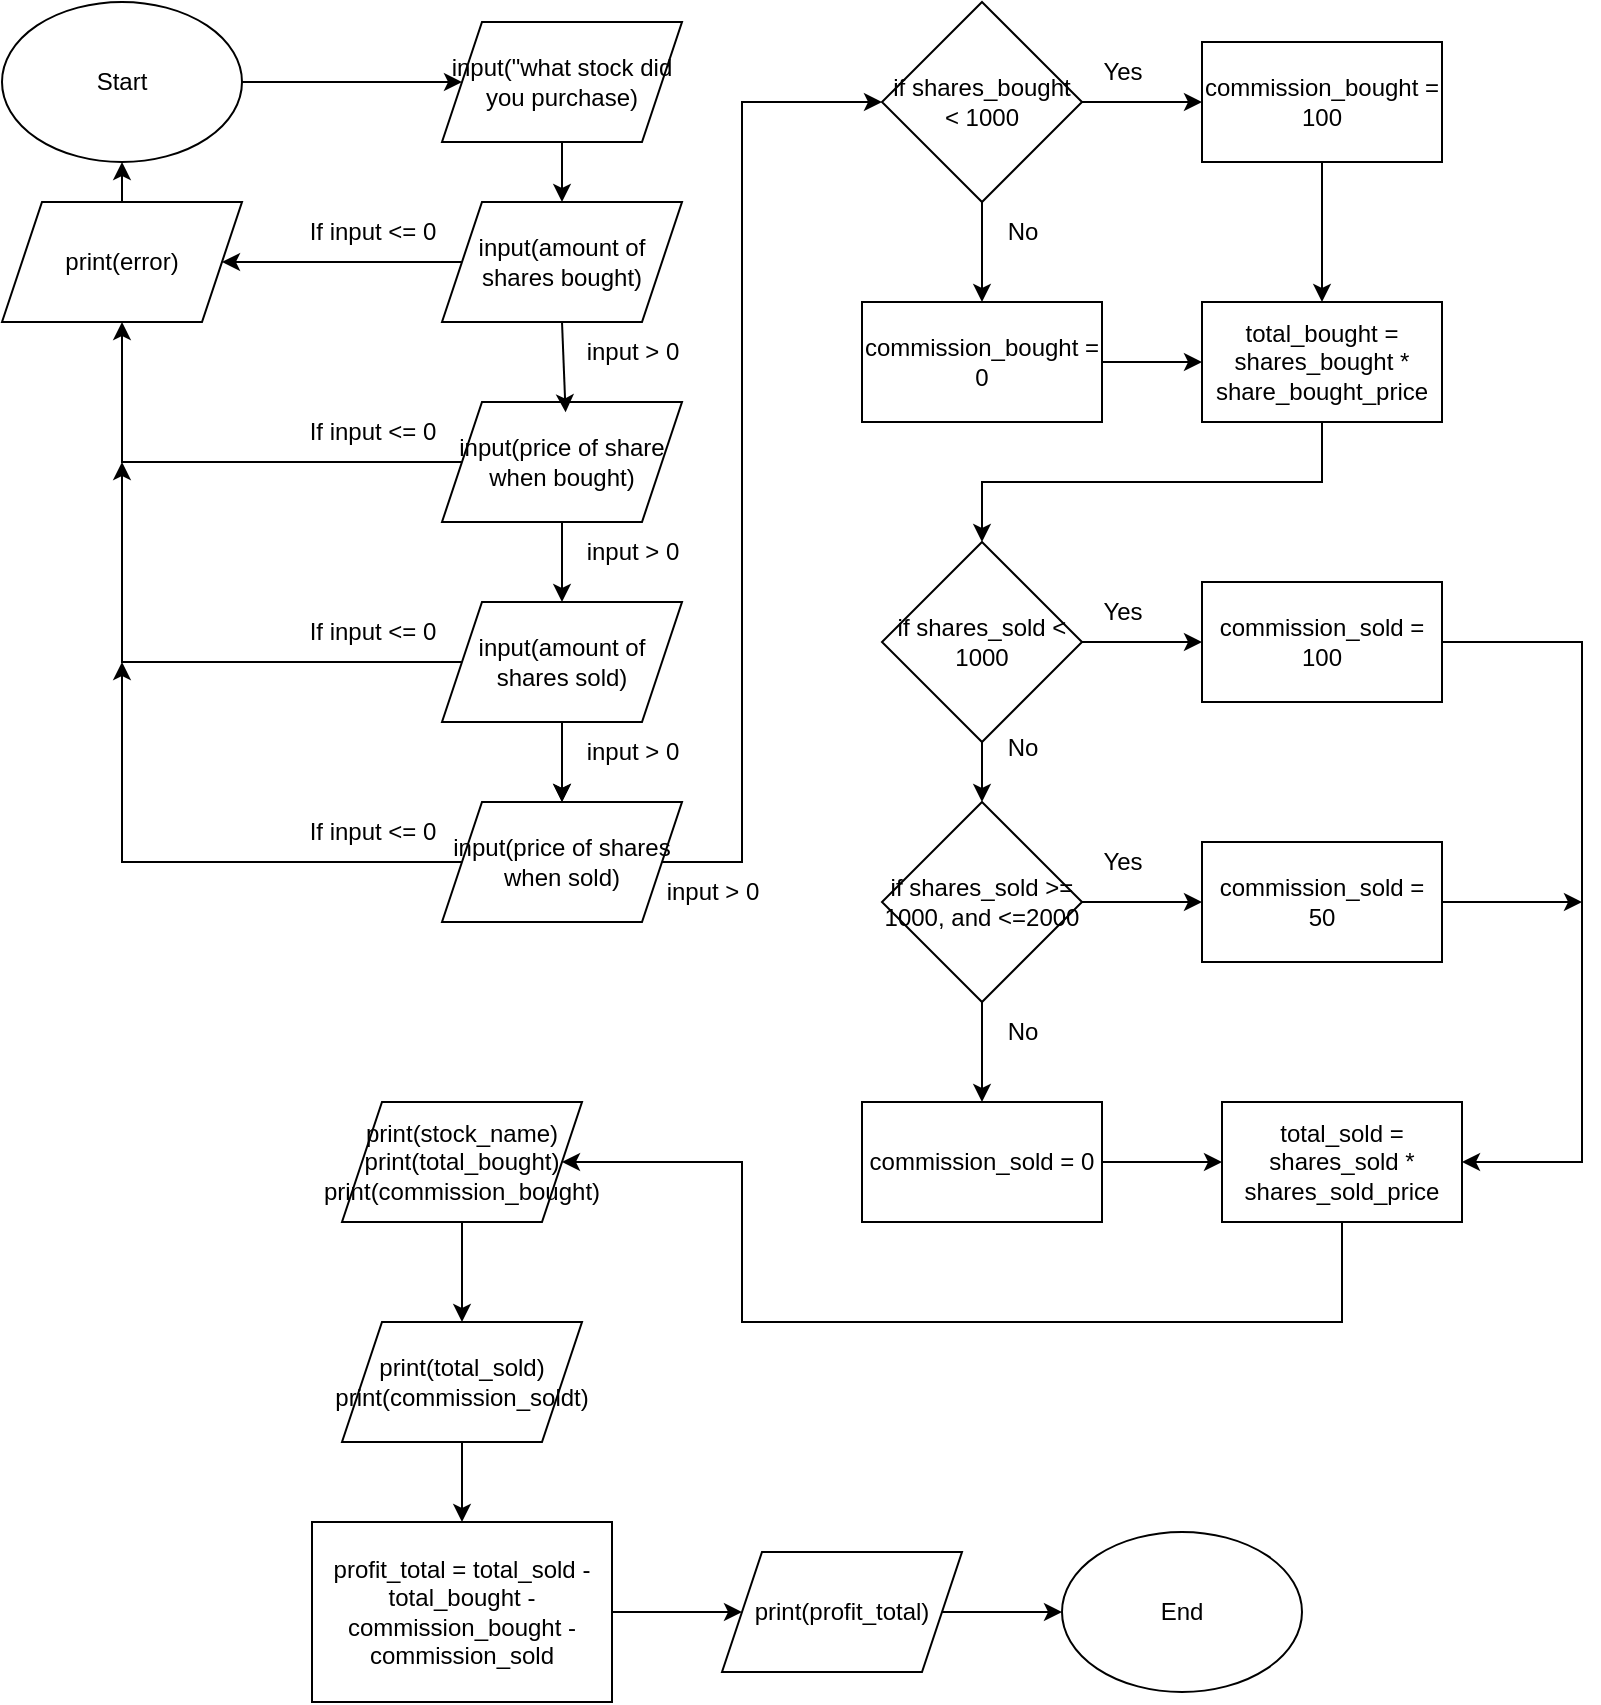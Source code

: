 <mxfile version="24.4.6" type="onedrive">
  <diagram id="C5RBs43oDa-KdzZeNtuy" name="Page-1">
    <mxGraphModel grid="1" page="1" gridSize="10" guides="1" tooltips="1" connect="1" arrows="1" fold="1" pageScale="1" pageWidth="827" pageHeight="1169" math="0" shadow="0">
      <root>
        <mxCell id="WIyWlLk6GJQsqaUBKTNV-0" />
        <mxCell id="WIyWlLk6GJQsqaUBKTNV-1" parent="WIyWlLk6GJQsqaUBKTNV-0" />
        <mxCell id="5Ky76i-Am9NvMuu6Rwp7-0" value="input(&quot;what stock did you purchase)" style="shape=parallelogram;perimeter=parallelogramPerimeter;whiteSpace=wrap;html=1;fixedSize=1;" vertex="1" parent="WIyWlLk6GJQsqaUBKTNV-1">
          <mxGeometry x="-607" y="10" width="120" height="60" as="geometry" />
        </mxCell>
        <mxCell id="5Ky76i-Am9NvMuu6Rwp7-1" value="input(amount of shares bought)" style="shape=parallelogram;perimeter=parallelogramPerimeter;whiteSpace=wrap;html=1;fixedSize=1;" vertex="1" parent="WIyWlLk6GJQsqaUBKTNV-1">
          <mxGeometry x="-607" y="100" width="120" height="60" as="geometry" />
        </mxCell>
        <mxCell id="5Ky76i-Am9NvMuu6Rwp7-2" value="input(price of share when bought)" style="shape=parallelogram;perimeter=parallelogramPerimeter;whiteSpace=wrap;html=1;fixedSize=1;" vertex="1" parent="WIyWlLk6GJQsqaUBKTNV-1">
          <mxGeometry x="-607" y="200" width="120" height="60" as="geometry" />
        </mxCell>
        <mxCell id="5Ky76i-Am9NvMuu6Rwp7-5" value="" style="endArrow=classic;html=1;rounded=0;exitX=0.5;exitY=1;exitDx=0;exitDy=0;" edge="1" parent="WIyWlLk6GJQsqaUBKTNV-1" source="5Ky76i-Am9NvMuu6Rwp7-0" target="5Ky76i-Am9NvMuu6Rwp7-1">
          <mxGeometry width="50" height="50" relative="1" as="geometry">
            <mxPoint x="-547" y="310" as="sourcePoint" />
            <mxPoint x="-537" y="100" as="targetPoint" />
          </mxGeometry>
        </mxCell>
        <mxCell id="5Ky76i-Am9NvMuu6Rwp7-6" value="" style="endArrow=classic;html=1;rounded=0;exitX=0.5;exitY=1;exitDx=0;exitDy=0;entryX=0.515;entryY=0.086;entryDx=0;entryDy=0;entryPerimeter=0;" edge="1" parent="WIyWlLk6GJQsqaUBKTNV-1" source="5Ky76i-Am9NvMuu6Rwp7-1" target="5Ky76i-Am9NvMuu6Rwp7-2">
          <mxGeometry width="50" height="50" relative="1" as="geometry">
            <mxPoint x="-567" y="200" as="sourcePoint" />
            <mxPoint x="-517" y="150" as="targetPoint" />
          </mxGeometry>
        </mxCell>
        <mxCell id="5Ky76i-Am9NvMuu6Rwp7-9" value="if shares_bought &amp;lt; 1000" style="rhombus;whiteSpace=wrap;html=1;" vertex="1" parent="WIyWlLk6GJQsqaUBKTNV-1">
          <mxGeometry x="-387" width="100" height="100" as="geometry" />
        </mxCell>
        <mxCell id="5Ky76i-Am9NvMuu6Rwp7-11" value="No" style="text;html=1;align=center;verticalAlign=middle;resizable=0;points=[];autosize=1;strokeColor=none;fillColor=none;" vertex="1" parent="WIyWlLk6GJQsqaUBKTNV-1">
          <mxGeometry x="-337" y="100" width="40" height="30" as="geometry" />
        </mxCell>
        <mxCell id="5Ky76i-Am9NvMuu6Rwp7-15" value="commission_bought = 100" style="rounded=0;whiteSpace=wrap;html=1;" vertex="1" parent="WIyWlLk6GJQsqaUBKTNV-1">
          <mxGeometry x="-227" y="20" width="120" height="60" as="geometry" />
        </mxCell>
        <mxCell id="5Ky76i-Am9NvMuu6Rwp7-18" value="commission_bought = 0" style="rounded=0;whiteSpace=wrap;html=1;" vertex="1" parent="WIyWlLk6GJQsqaUBKTNV-1">
          <mxGeometry x="-397" y="150" width="120" height="60" as="geometry" />
        </mxCell>
        <mxCell id="5Ky76i-Am9NvMuu6Rwp7-19" value="" style="endArrow=classic;html=1;rounded=0;entryX=0;entryY=0.5;entryDx=0;entryDy=0;exitX=1;exitY=0.5;exitDx=0;exitDy=0;" edge="1" parent="WIyWlLk6GJQsqaUBKTNV-1" source="5Ky76i-Am9NvMuu6Rwp7-9" target="5Ky76i-Am9NvMuu6Rwp7-15">
          <mxGeometry width="50" height="50" relative="1" as="geometry">
            <mxPoint x="-247" y="35" as="sourcePoint" />
            <mxPoint x="-307" y="100" as="targetPoint" />
          </mxGeometry>
        </mxCell>
        <mxCell id="5Ky76i-Am9NvMuu6Rwp7-20" value="" style="endArrow=classic;html=1;rounded=0;exitX=0.5;exitY=1;exitDx=0;exitDy=0;entryX=0.5;entryY=0;entryDx=0;entryDy=0;" edge="1" parent="WIyWlLk6GJQsqaUBKTNV-1" source="5Ky76i-Am9NvMuu6Rwp7-9" target="5Ky76i-Am9NvMuu6Rwp7-18">
          <mxGeometry width="50" height="50" relative="1" as="geometry">
            <mxPoint x="-327" y="150" as="sourcePoint" />
            <mxPoint x="-277" y="100" as="targetPoint" />
          </mxGeometry>
        </mxCell>
        <mxCell id="5Ky76i-Am9NvMuu6Rwp7-21" value="" style="endArrow=classic;html=1;rounded=0;exitX=1;exitY=0.5;exitDx=0;exitDy=0;entryX=0;entryY=0.5;entryDx=0;entryDy=0;" edge="1" parent="WIyWlLk6GJQsqaUBKTNV-1" source="5Ky76i-Am9NvMuu6Rwp7-57" target="5Ky76i-Am9NvMuu6Rwp7-9">
          <mxGeometry width="50" height="50" relative="1" as="geometry">
            <mxPoint x="-547.0" y="360" as="sourcePoint" />
            <mxPoint x="-487" y="490" as="targetPoint" />
            <Array as="points">
              <mxPoint x="-457" y="430" />
              <mxPoint x="-457" y="50" />
            </Array>
          </mxGeometry>
        </mxCell>
        <mxCell id="5Ky76i-Am9NvMuu6Rwp7-22" value="Start" style="ellipse;whiteSpace=wrap;html=1;" vertex="1" parent="WIyWlLk6GJQsqaUBKTNV-1">
          <mxGeometry x="-827" width="120" height="80" as="geometry" />
        </mxCell>
        <mxCell id="5Ky76i-Am9NvMuu6Rwp7-23" value="" style="endArrow=classic;html=1;rounded=0;exitX=1;exitY=0.5;exitDx=0;exitDy=0;entryX=0;entryY=0.5;entryDx=0;entryDy=0;" edge="1" parent="WIyWlLk6GJQsqaUBKTNV-1" source="5Ky76i-Am9NvMuu6Rwp7-22" target="5Ky76i-Am9NvMuu6Rwp7-0">
          <mxGeometry width="50" height="50" relative="1" as="geometry">
            <mxPoint x="-607" y="200" as="sourcePoint" />
            <mxPoint x="-557" y="150" as="targetPoint" />
          </mxGeometry>
        </mxCell>
        <mxCell id="5Ky76i-Am9NvMuu6Rwp7-24" value="If input &amp;lt;= 0" style="text;html=1;align=center;verticalAlign=middle;resizable=0;points=[];autosize=1;strokeColor=none;fillColor=none;" vertex="1" parent="WIyWlLk6GJQsqaUBKTNV-1">
          <mxGeometry x="-687" y="100" width="90" height="30" as="geometry" />
        </mxCell>
        <mxCell id="5Ky76i-Am9NvMuu6Rwp7-25" value="If input &amp;lt;= 0" style="text;html=1;align=center;verticalAlign=middle;resizable=0;points=[];autosize=1;strokeColor=none;fillColor=none;" vertex="1" parent="WIyWlLk6GJQsqaUBKTNV-1">
          <mxGeometry x="-687" y="200" width="90" height="30" as="geometry" />
        </mxCell>
        <mxCell id="5Ky76i-Am9NvMuu6Rwp7-26" value="" style="endArrow=classic;html=1;rounded=0;exitX=0.5;exitY=0;exitDx=0;exitDy=0;entryX=0.5;entryY=1;entryDx=0;entryDy=0;" edge="1" parent="WIyWlLk6GJQsqaUBKTNV-1" source="5Ky76i-Am9NvMuu6Rwp7-30" target="5Ky76i-Am9NvMuu6Rwp7-22">
          <mxGeometry width="50" height="50" relative="1" as="geometry">
            <mxPoint x="-607" y="200" as="sourcePoint" />
            <mxPoint x="-777" y="230" as="targetPoint" />
            <Array as="points" />
          </mxGeometry>
        </mxCell>
        <mxCell id="5Ky76i-Am9NvMuu6Rwp7-28" value="input &amp;gt; 0" style="text;html=1;align=center;verticalAlign=middle;resizable=0;points=[];autosize=1;strokeColor=none;fillColor=none;" vertex="1" parent="WIyWlLk6GJQsqaUBKTNV-1">
          <mxGeometry x="-547" y="360" width="70" height="30" as="geometry" />
        </mxCell>
        <mxCell id="5Ky76i-Am9NvMuu6Rwp7-29" value="input &amp;gt; 0" style="text;html=1;align=center;verticalAlign=middle;resizable=0;points=[];autosize=1;strokeColor=none;fillColor=none;" vertex="1" parent="WIyWlLk6GJQsqaUBKTNV-1">
          <mxGeometry x="-547" y="160" width="70" height="30" as="geometry" />
        </mxCell>
        <mxCell id="5Ky76i-Am9NvMuu6Rwp7-31" value="" style="endArrow=classic;html=1;rounded=0;exitX=0;exitY=0.5;exitDx=0;exitDy=0;entryX=0.5;entryY=1;entryDx=0;entryDy=0;" edge="1" parent="WIyWlLk6GJQsqaUBKTNV-1" source="5Ky76i-Am9NvMuu6Rwp7-2" target="5Ky76i-Am9NvMuu6Rwp7-30">
          <mxGeometry width="50" height="50" relative="1" as="geometry">
            <mxPoint x="-597" y="230" as="sourcePoint" />
            <mxPoint x="-767" y="80" as="targetPoint" />
            <Array as="points">
              <mxPoint x="-767" y="230" />
            </Array>
          </mxGeometry>
        </mxCell>
        <mxCell id="5Ky76i-Am9NvMuu6Rwp7-30" value="print(error)" style="shape=parallelogram;perimeter=parallelogramPerimeter;whiteSpace=wrap;html=1;fixedSize=1;" vertex="1" parent="WIyWlLk6GJQsqaUBKTNV-1">
          <mxGeometry x="-827" y="100" width="120" height="60" as="geometry" />
        </mxCell>
        <mxCell id="5Ky76i-Am9NvMuu6Rwp7-32" value="" style="endArrow=classic;html=1;rounded=0;exitX=0;exitY=0.5;exitDx=0;exitDy=0;entryX=1;entryY=0.5;entryDx=0;entryDy=0;" edge="1" parent="WIyWlLk6GJQsqaUBKTNV-1" source="5Ky76i-Am9NvMuu6Rwp7-1" target="5Ky76i-Am9NvMuu6Rwp7-30">
          <mxGeometry width="50" height="50" relative="1" as="geometry">
            <mxPoint x="-607" y="200" as="sourcePoint" />
            <mxPoint x="-557" y="150" as="targetPoint" />
          </mxGeometry>
        </mxCell>
        <mxCell id="5Ky76i-Am9NvMuu6Rwp7-35" value="total_bought = shares_bought * share_bought_price" style="rounded=0;whiteSpace=wrap;html=1;" vertex="1" parent="WIyWlLk6GJQsqaUBKTNV-1">
          <mxGeometry x="-227" y="150" width="120" height="60" as="geometry" />
        </mxCell>
        <mxCell id="5Ky76i-Am9NvMuu6Rwp7-36" value="" style="endArrow=classic;html=1;rounded=0;exitX=1;exitY=0.5;exitDx=0;exitDy=0;entryX=0;entryY=0.5;entryDx=0;entryDy=0;" edge="1" parent="WIyWlLk6GJQsqaUBKTNV-1" source="5Ky76i-Am9NvMuu6Rwp7-18" target="5Ky76i-Am9NvMuu6Rwp7-35">
          <mxGeometry width="50" height="50" relative="1" as="geometry">
            <mxPoint x="-347" y="250" as="sourcePoint" />
            <mxPoint x="-297" y="200" as="targetPoint" />
          </mxGeometry>
        </mxCell>
        <mxCell id="5Ky76i-Am9NvMuu6Rwp7-37" value="" style="endArrow=classic;html=1;rounded=0;exitX=0.5;exitY=1;exitDx=0;exitDy=0;entryX=0.5;entryY=0;entryDx=0;entryDy=0;" edge="1" parent="WIyWlLk6GJQsqaUBKTNV-1" source="5Ky76i-Am9NvMuu6Rwp7-15" target="5Ky76i-Am9NvMuu6Rwp7-35">
          <mxGeometry width="50" height="50" relative="1" as="geometry">
            <mxPoint x="-347" y="250" as="sourcePoint" />
            <mxPoint x="-297" y="200" as="targetPoint" />
          </mxGeometry>
        </mxCell>
        <mxCell id="5Ky76i-Am9NvMuu6Rwp7-56" value="input(amount of shares sold)" style="shape=parallelogram;perimeter=parallelogramPerimeter;whiteSpace=wrap;html=1;fixedSize=1;" vertex="1" parent="WIyWlLk6GJQsqaUBKTNV-1">
          <mxGeometry x="-607" y="300" width="120" height="60" as="geometry" />
        </mxCell>
        <mxCell id="5Ky76i-Am9NvMuu6Rwp7-65" value="" style="endArrow=classic;html=1;rounded=0;exitX=0.5;exitY=1;exitDx=0;exitDy=0;entryX=0.5;entryY=0;entryDx=0;entryDy=0;" edge="1" parent="WIyWlLk6GJQsqaUBKTNV-1" source="5Ky76i-Am9NvMuu6Rwp7-56" target="5Ky76i-Am9NvMuu6Rwp7-57">
          <mxGeometry width="50" height="50" relative="1" as="geometry">
            <mxPoint x="-727" y="710" as="sourcePoint" />
            <mxPoint x="-677" y="660" as="targetPoint" />
          </mxGeometry>
        </mxCell>
        <mxCell id="5Ky76i-Am9NvMuu6Rwp7-67" value="" style="endArrow=classic;html=1;rounded=0;exitX=0.5;exitY=1;exitDx=0;exitDy=0;entryX=0.5;entryY=0;entryDx=0;entryDy=0;" edge="1" parent="WIyWlLk6GJQsqaUBKTNV-1" target="5Ky76i-Am9NvMuu6Rwp7-57">
          <mxGeometry width="50" height="50" relative="1" as="geometry">
            <mxPoint x="-547.0" y="360" as="sourcePoint" />
            <mxPoint x="-547" y="510" as="targetPoint" />
          </mxGeometry>
        </mxCell>
        <mxCell id="5Ky76i-Am9NvMuu6Rwp7-57" value="input(price of shares when sold)" style="shape=parallelogram;perimeter=parallelogramPerimeter;whiteSpace=wrap;html=1;fixedSize=1;" vertex="1" parent="WIyWlLk6GJQsqaUBKTNV-1">
          <mxGeometry x="-607" y="400" width="120" height="60" as="geometry" />
        </mxCell>
        <mxCell id="5Ky76i-Am9NvMuu6Rwp7-68" value="" style="endArrow=classic;html=1;rounded=0;exitX=0.5;exitY=1;exitDx=0;exitDy=0;entryX=0.5;entryY=0;entryDx=0;entryDy=0;" edge="1" parent="WIyWlLk6GJQsqaUBKTNV-1" source="5Ky76i-Am9NvMuu6Rwp7-2" target="5Ky76i-Am9NvMuu6Rwp7-56">
          <mxGeometry width="50" height="50" relative="1" as="geometry">
            <mxPoint x="-527" y="360" as="sourcePoint" />
            <mxPoint x="-477" y="310" as="targetPoint" />
          </mxGeometry>
        </mxCell>
        <mxCell id="5Ky76i-Am9NvMuu6Rwp7-69" value="If input &amp;lt;= 0" style="text;html=1;align=center;verticalAlign=middle;resizable=0;points=[];autosize=1;strokeColor=none;fillColor=none;" vertex="1" parent="WIyWlLk6GJQsqaUBKTNV-1">
          <mxGeometry x="-687" y="300" width="90" height="30" as="geometry" />
        </mxCell>
        <mxCell id="5Ky76i-Am9NvMuu6Rwp7-70" value="" style="endArrow=classic;html=1;rounded=0;exitX=0;exitY=0.5;exitDx=0;exitDy=0;" edge="1" parent="WIyWlLk6GJQsqaUBKTNV-1">
          <mxGeometry width="50" height="50" relative="1" as="geometry">
            <mxPoint x="-597" y="330" as="sourcePoint" />
            <mxPoint x="-767" y="230" as="targetPoint" />
            <Array as="points">
              <mxPoint x="-767" y="330" />
            </Array>
          </mxGeometry>
        </mxCell>
        <mxCell id="5Ky76i-Am9NvMuu6Rwp7-71" value="If input &amp;lt;= 0" style="text;html=1;align=center;verticalAlign=middle;resizable=0;points=[];autosize=1;strokeColor=none;fillColor=none;" vertex="1" parent="WIyWlLk6GJQsqaUBKTNV-1">
          <mxGeometry x="-687" y="400" width="90" height="30" as="geometry" />
        </mxCell>
        <mxCell id="5Ky76i-Am9NvMuu6Rwp7-72" value="" style="endArrow=classic;html=1;rounded=0;exitX=0;exitY=0.5;exitDx=0;exitDy=0;" edge="1" parent="WIyWlLk6GJQsqaUBKTNV-1">
          <mxGeometry width="50" height="50" relative="1" as="geometry">
            <mxPoint x="-597" y="430" as="sourcePoint" />
            <mxPoint x="-767" y="330" as="targetPoint" />
            <Array as="points">
              <mxPoint x="-767" y="430" />
            </Array>
          </mxGeometry>
        </mxCell>
        <mxCell id="5Ky76i-Am9NvMuu6Rwp7-74" value="input &amp;gt; 0" style="text;html=1;align=center;verticalAlign=middle;resizable=0;points=[];autosize=1;strokeColor=none;fillColor=none;" vertex="1" parent="WIyWlLk6GJQsqaUBKTNV-1">
          <mxGeometry x="-547" y="260" width="70" height="30" as="geometry" />
        </mxCell>
        <mxCell id="5Ky76i-Am9NvMuu6Rwp7-75" value="input &amp;gt; 0" style="text;html=1;align=center;verticalAlign=middle;resizable=0;points=[];autosize=1;strokeColor=none;fillColor=none;" vertex="1" parent="WIyWlLk6GJQsqaUBKTNV-1">
          <mxGeometry x="-507" y="430" width="70" height="30" as="geometry" />
        </mxCell>
        <mxCell id="5Ky76i-Am9NvMuu6Rwp7-77" value="if shares_sold &amp;lt; 1000" style="rhombus;whiteSpace=wrap;html=1;" vertex="1" parent="WIyWlLk6GJQsqaUBKTNV-1">
          <mxGeometry x="-387" y="270" width="100" height="100" as="geometry" />
        </mxCell>
        <mxCell id="5Ky76i-Am9NvMuu6Rwp7-78" value="No" style="text;html=1;align=center;verticalAlign=middle;resizable=0;points=[];autosize=1;strokeColor=none;fillColor=none;" vertex="1" parent="WIyWlLk6GJQsqaUBKTNV-1">
          <mxGeometry x="-337" y="500" width="40" height="30" as="geometry" />
        </mxCell>
        <mxCell id="5Ky76i-Am9NvMuu6Rwp7-79" value="commission_sold = 100" style="rounded=0;whiteSpace=wrap;html=1;" vertex="1" parent="WIyWlLk6GJQsqaUBKTNV-1">
          <mxGeometry x="-227" y="290" width="120" height="60" as="geometry" />
        </mxCell>
        <mxCell id="5Ky76i-Am9NvMuu6Rwp7-104" style="edgeStyle=orthogonalEdgeStyle;rounded=0;orthogonalLoop=1;jettySize=auto;html=1;exitX=0.5;exitY=1;exitDx=0;exitDy=0;entryX=1;entryY=0.5;entryDx=0;entryDy=0;" edge="1" parent="WIyWlLk6GJQsqaUBKTNV-1" source="5Ky76i-Am9NvMuu6Rwp7-83" target="5Ky76i-Am9NvMuu6Rwp7-100">
          <mxGeometry relative="1" as="geometry">
            <Array as="points">
              <mxPoint x="-157" y="660" />
              <mxPoint x="-457" y="660" />
              <mxPoint x="-457" y="580" />
            </Array>
          </mxGeometry>
        </mxCell>
        <mxCell id="5Ky76i-Am9NvMuu6Rwp7-80" value="commission_sold = 0" style="rounded=0;whiteSpace=wrap;html=1;" vertex="1" parent="WIyWlLk6GJQsqaUBKTNV-1">
          <mxGeometry x="-397" y="550" width="120" height="60" as="geometry" />
        </mxCell>
        <mxCell id="5Ky76i-Am9NvMuu6Rwp7-81" value="" style="endArrow=classic;html=1;rounded=0;entryX=0;entryY=0.5;entryDx=0;entryDy=0;exitX=1;exitY=0.5;exitDx=0;exitDy=0;" edge="1" parent="WIyWlLk6GJQsqaUBKTNV-1" source="5Ky76i-Am9NvMuu6Rwp7-77" target="5Ky76i-Am9NvMuu6Rwp7-79">
          <mxGeometry width="50" height="50" relative="1" as="geometry">
            <mxPoint x="-247" y="305" as="sourcePoint" />
            <mxPoint x="-307" y="370" as="targetPoint" />
          </mxGeometry>
        </mxCell>
        <mxCell id="5Ky76i-Am9NvMuu6Rwp7-82" value="" style="endArrow=classic;html=1;rounded=0;exitX=0.5;exitY=1;exitDx=0;exitDy=0;entryX=0.5;entryY=0;entryDx=0;entryDy=0;" edge="1" parent="WIyWlLk6GJQsqaUBKTNV-1" target="5Ky76i-Am9NvMuu6Rwp7-80">
          <mxGeometry width="50" height="50" relative="1" as="geometry">
            <mxPoint x="-337" y="500" as="sourcePoint" />
            <mxPoint x="-277" y="500" as="targetPoint" />
          </mxGeometry>
        </mxCell>
        <mxCell id="5Ky76i-Am9NvMuu6Rwp7-83" value="total_sold = shares_sold * shares_sold_price" style="rounded=0;whiteSpace=wrap;html=1;" vertex="1" parent="WIyWlLk6GJQsqaUBKTNV-1">
          <mxGeometry x="-217" y="550" width="120" height="60" as="geometry" />
        </mxCell>
        <mxCell id="5Ky76i-Am9NvMuu6Rwp7-84" value="" style="endArrow=classic;html=1;rounded=0;exitX=1;exitY=0.5;exitDx=0;exitDy=0;entryX=0;entryY=0.5;entryDx=0;entryDy=0;" edge="1" parent="WIyWlLk6GJQsqaUBKTNV-1" source="5Ky76i-Am9NvMuu6Rwp7-80" target="5Ky76i-Am9NvMuu6Rwp7-83">
          <mxGeometry width="50" height="50" relative="1" as="geometry">
            <mxPoint x="-347" y="650" as="sourcePoint" />
            <mxPoint x="-297" y="600" as="targetPoint" />
          </mxGeometry>
        </mxCell>
        <mxCell id="5Ky76i-Am9NvMuu6Rwp7-86" value="if shares_sold &amp;gt;= 1000, and &amp;lt;=2000" style="rhombus;whiteSpace=wrap;html=1;" vertex="1" parent="WIyWlLk6GJQsqaUBKTNV-1">
          <mxGeometry x="-387" y="400" width="100" height="100" as="geometry" />
        </mxCell>
        <mxCell id="5Ky76i-Am9NvMuu6Rwp7-87" value="commission_sold = 50" style="rounded=0;whiteSpace=wrap;html=1;" vertex="1" parent="WIyWlLk6GJQsqaUBKTNV-1">
          <mxGeometry x="-227" y="420" width="120" height="60" as="geometry" />
        </mxCell>
        <mxCell id="5Ky76i-Am9NvMuu6Rwp7-88" value="" style="endArrow=classic;html=1;rounded=0;entryX=0;entryY=0.5;entryDx=0;entryDy=0;exitX=1;exitY=0.5;exitDx=0;exitDy=0;" edge="1" parent="WIyWlLk6GJQsqaUBKTNV-1" source="5Ky76i-Am9NvMuu6Rwp7-86" target="5Ky76i-Am9NvMuu6Rwp7-87">
          <mxGeometry width="50" height="50" relative="1" as="geometry">
            <mxPoint x="-247" y="435" as="sourcePoint" />
            <mxPoint x="-307" y="500" as="targetPoint" />
          </mxGeometry>
        </mxCell>
        <mxCell id="5Ky76i-Am9NvMuu6Rwp7-89" value="" style="endArrow=classic;html=1;rounded=0;exitX=0.5;exitY=1;exitDx=0;exitDy=0;entryX=0.5;entryY=0;entryDx=0;entryDy=0;" edge="1" parent="WIyWlLk6GJQsqaUBKTNV-1" source="5Ky76i-Am9NvMuu6Rwp7-35" target="5Ky76i-Am9NvMuu6Rwp7-77">
          <mxGeometry width="50" height="50" relative="1" as="geometry">
            <mxPoint x="-327" y="500" as="sourcePoint" />
            <mxPoint x="-277" y="450" as="targetPoint" />
            <Array as="points">
              <mxPoint x="-167" y="240" />
              <mxPoint x="-337" y="240" />
            </Array>
          </mxGeometry>
        </mxCell>
        <mxCell id="5Ky76i-Am9NvMuu6Rwp7-92" value="" style="endArrow=classic;html=1;rounded=0;exitX=0.5;exitY=1;exitDx=0;exitDy=0;entryX=0.5;entryY=0;entryDx=0;entryDy=0;" edge="1" parent="WIyWlLk6GJQsqaUBKTNV-1" source="5Ky76i-Am9NvMuu6Rwp7-77" target="5Ky76i-Am9NvMuu6Rwp7-86">
          <mxGeometry width="50" height="50" relative="1" as="geometry">
            <mxPoint x="-327" y="500" as="sourcePoint" />
            <mxPoint x="-277" y="450" as="targetPoint" />
          </mxGeometry>
        </mxCell>
        <mxCell id="5Ky76i-Am9NvMuu6Rwp7-93" value="" style="endArrow=classic;html=1;rounded=0;exitX=1;exitY=0.5;exitDx=0;exitDy=0;entryX=1;entryY=0.5;entryDx=0;entryDy=0;" edge="1" parent="WIyWlLk6GJQsqaUBKTNV-1" source="5Ky76i-Am9NvMuu6Rwp7-79" target="5Ky76i-Am9NvMuu6Rwp7-83">
          <mxGeometry width="50" height="50" relative="1" as="geometry">
            <mxPoint x="-327" y="500" as="sourcePoint" />
            <mxPoint x="-35.316" y="580" as="targetPoint" />
            <Array as="points">
              <mxPoint x="-37" y="320" />
              <mxPoint x="-37" y="580" />
            </Array>
          </mxGeometry>
        </mxCell>
        <mxCell id="5Ky76i-Am9NvMuu6Rwp7-94" value="" style="endArrow=classic;html=1;rounded=0;exitX=1;exitY=0.5;exitDx=0;exitDy=0;" edge="1" parent="WIyWlLk6GJQsqaUBKTNV-1" source="5Ky76i-Am9NvMuu6Rwp7-87">
          <mxGeometry width="50" height="50" relative="1" as="geometry">
            <mxPoint x="-307" y="400" as="sourcePoint" />
            <mxPoint x="-37" y="450" as="targetPoint" />
          </mxGeometry>
        </mxCell>
        <mxCell id="5Ky76i-Am9NvMuu6Rwp7-95" value="Yes" style="text;html=1;align=center;verticalAlign=middle;resizable=0;points=[];autosize=1;strokeColor=none;fillColor=none;" vertex="1" parent="WIyWlLk6GJQsqaUBKTNV-1">
          <mxGeometry x="-287" y="20" width="40" height="30" as="geometry" />
        </mxCell>
        <mxCell id="5Ky76i-Am9NvMuu6Rwp7-96" value="Yes" style="text;html=1;align=center;verticalAlign=middle;resizable=0;points=[];autosize=1;strokeColor=none;fillColor=none;" vertex="1" parent="WIyWlLk6GJQsqaUBKTNV-1">
          <mxGeometry x="-287" y="290" width="40" height="30" as="geometry" />
        </mxCell>
        <mxCell id="5Ky76i-Am9NvMuu6Rwp7-97" value="Yes" style="text;html=1;align=center;verticalAlign=middle;resizable=0;points=[];autosize=1;strokeColor=none;fillColor=none;" vertex="1" parent="WIyWlLk6GJQsqaUBKTNV-1">
          <mxGeometry x="-287" y="415" width="40" height="30" as="geometry" />
        </mxCell>
        <mxCell id="5Ky76i-Am9NvMuu6Rwp7-103" style="edgeStyle=orthogonalEdgeStyle;rounded=0;orthogonalLoop=1;jettySize=auto;html=1;exitX=0.5;exitY=1;exitDx=0;exitDy=0;entryX=0.5;entryY=0;entryDx=0;entryDy=0;" edge="1" parent="WIyWlLk6GJQsqaUBKTNV-1" source="5Ky76i-Am9NvMuu6Rwp7-100" target="5Ky76i-Am9NvMuu6Rwp7-101">
          <mxGeometry relative="1" as="geometry" />
        </mxCell>
        <mxCell id="5Ky76i-Am9NvMuu6Rwp7-100" value="&lt;div&gt;print(stock_name)&lt;/div&gt;print(total_bought)&lt;div&gt;print(commission_bought)&lt;/div&gt;" style="shape=parallelogram;perimeter=parallelogramPerimeter;whiteSpace=wrap;html=1;fixedSize=1;" vertex="1" parent="WIyWlLk6GJQsqaUBKTNV-1">
          <mxGeometry x="-657" y="550" width="120" height="60" as="geometry" />
        </mxCell>
        <mxCell id="5Ky76i-Am9NvMuu6Rwp7-109" style="edgeStyle=orthogonalEdgeStyle;rounded=0;orthogonalLoop=1;jettySize=auto;html=1;exitX=0.5;exitY=1;exitDx=0;exitDy=0;entryX=0.5;entryY=0;entryDx=0;entryDy=0;" edge="1" parent="WIyWlLk6GJQsqaUBKTNV-1" source="5Ky76i-Am9NvMuu6Rwp7-101" target="5Ky76i-Am9NvMuu6Rwp7-106">
          <mxGeometry relative="1" as="geometry" />
        </mxCell>
        <mxCell id="5Ky76i-Am9NvMuu6Rwp7-101" value="print(total_sold)&lt;div&gt;print(commission_soldt)&lt;/div&gt;" style="shape=parallelogram;perimeter=parallelogramPerimeter;whiteSpace=wrap;html=1;fixedSize=1;" vertex="1" parent="WIyWlLk6GJQsqaUBKTNV-1">
          <mxGeometry x="-657" y="660" width="120" height="60" as="geometry" />
        </mxCell>
        <mxCell id="5Ky76i-Am9NvMuu6Rwp7-110" style="edgeStyle=orthogonalEdgeStyle;rounded=0;orthogonalLoop=1;jettySize=auto;html=1;exitX=1;exitY=0.5;exitDx=0;exitDy=0;entryX=0;entryY=0.5;entryDx=0;entryDy=0;" edge="1" parent="WIyWlLk6GJQsqaUBKTNV-1" source="5Ky76i-Am9NvMuu6Rwp7-106" target="5Ky76i-Am9NvMuu6Rwp7-107">
          <mxGeometry relative="1" as="geometry" />
        </mxCell>
        <mxCell id="5Ky76i-Am9NvMuu6Rwp7-106" value="profit_total = total_sold - total_bought - commission_bought - commission_sold" style="rounded=0;whiteSpace=wrap;html=1;" vertex="1" parent="WIyWlLk6GJQsqaUBKTNV-1">
          <mxGeometry x="-672" y="760" width="150" height="90" as="geometry" />
        </mxCell>
        <mxCell id="5Ky76i-Am9NvMuu6Rwp7-111" style="edgeStyle=orthogonalEdgeStyle;rounded=0;orthogonalLoop=1;jettySize=auto;html=1;exitX=1;exitY=0.5;exitDx=0;exitDy=0;entryX=0;entryY=0.5;entryDx=0;entryDy=0;" edge="1" parent="WIyWlLk6GJQsqaUBKTNV-1" source="5Ky76i-Am9NvMuu6Rwp7-107" target="5Ky76i-Am9NvMuu6Rwp7-108">
          <mxGeometry relative="1" as="geometry" />
        </mxCell>
        <mxCell id="5Ky76i-Am9NvMuu6Rwp7-107" value="print(profit_total)" style="shape=parallelogram;perimeter=parallelogramPerimeter;whiteSpace=wrap;html=1;fixedSize=1;" vertex="1" parent="WIyWlLk6GJQsqaUBKTNV-1">
          <mxGeometry x="-467" y="775" width="120" height="60" as="geometry" />
        </mxCell>
        <mxCell id="5Ky76i-Am9NvMuu6Rwp7-108" value="End" style="ellipse;whiteSpace=wrap;html=1;" vertex="1" parent="WIyWlLk6GJQsqaUBKTNV-1">
          <mxGeometry x="-297" y="765" width="120" height="80" as="geometry" />
        </mxCell>
        <mxCell id="5Ky76i-Am9NvMuu6Rwp7-112" value="No" style="text;html=1;align=center;verticalAlign=middle;resizable=0;points=[];autosize=1;strokeColor=none;fillColor=none;" vertex="1" parent="WIyWlLk6GJQsqaUBKTNV-1">
          <mxGeometry x="-337" y="358" width="40" height="30" as="geometry" />
        </mxCell>
      </root>
    </mxGraphModel>
  </diagram>
</mxfile>

